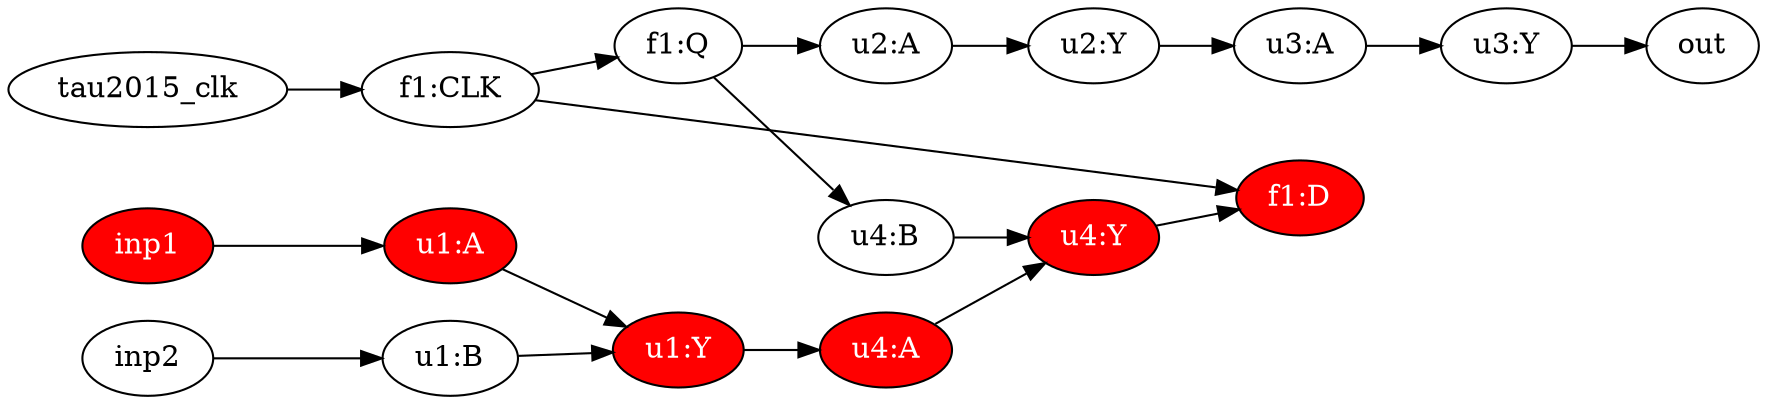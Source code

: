 digraph TimingGraph {
  rankdir="LR"
  "inp1" [shape=ellipse style=filled fillcolor=red fontcolor=white]
  "u1:A" [shape=ellipse style=filled fillcolor=red fontcolor=white]
  "tau2015_clk";
  "f1:D" [shape=ellipse style=filled fillcolor=red fontcolor=white];
  "out";
  "u1:Y" [shape=ellipse style=filled fillcolor=red fontcolor=white];
  "u4:B" ;
  "inp1";
  "inp2";
  "u2:A";
  "u1:B";
  "f1:CLK";
  "f1:Q";
  "u2:Y";
  "u3:Y";
  "u4:A" [shape=ellipse style=filled fillcolor=red fontcolor=white];
  "u3:A";
  "u4:Y" [shape=ellipse style=filled fillcolor=red fontcolor=white];
  "u3:Y" -> "out";
  "f1:Q" -> "u4:B";
  "u1:Y" -> "u4:A";
  "u4:Y" -> "f1:D";
  "u4:B" -> "u4:Y";
  "u4:A" -> "u4:Y";
  "u2:Y" -> "u3:A";
  "u3:A" -> "u3:Y";
  "f1:Q" -> "u2:A";
  "u2:A" -> "u2:Y";
  "tau2015_clk" -> "f1:CLK";
  "f1:CLK" -> "f1:D";
  "f1:CLK" -> "f1:Q";
  "inp2" -> "u1:B";
  "inp1" -> "u1:A";
  "u1:B" -> "u1:Y";
  "u1:A" -> "u1:Y";
}
